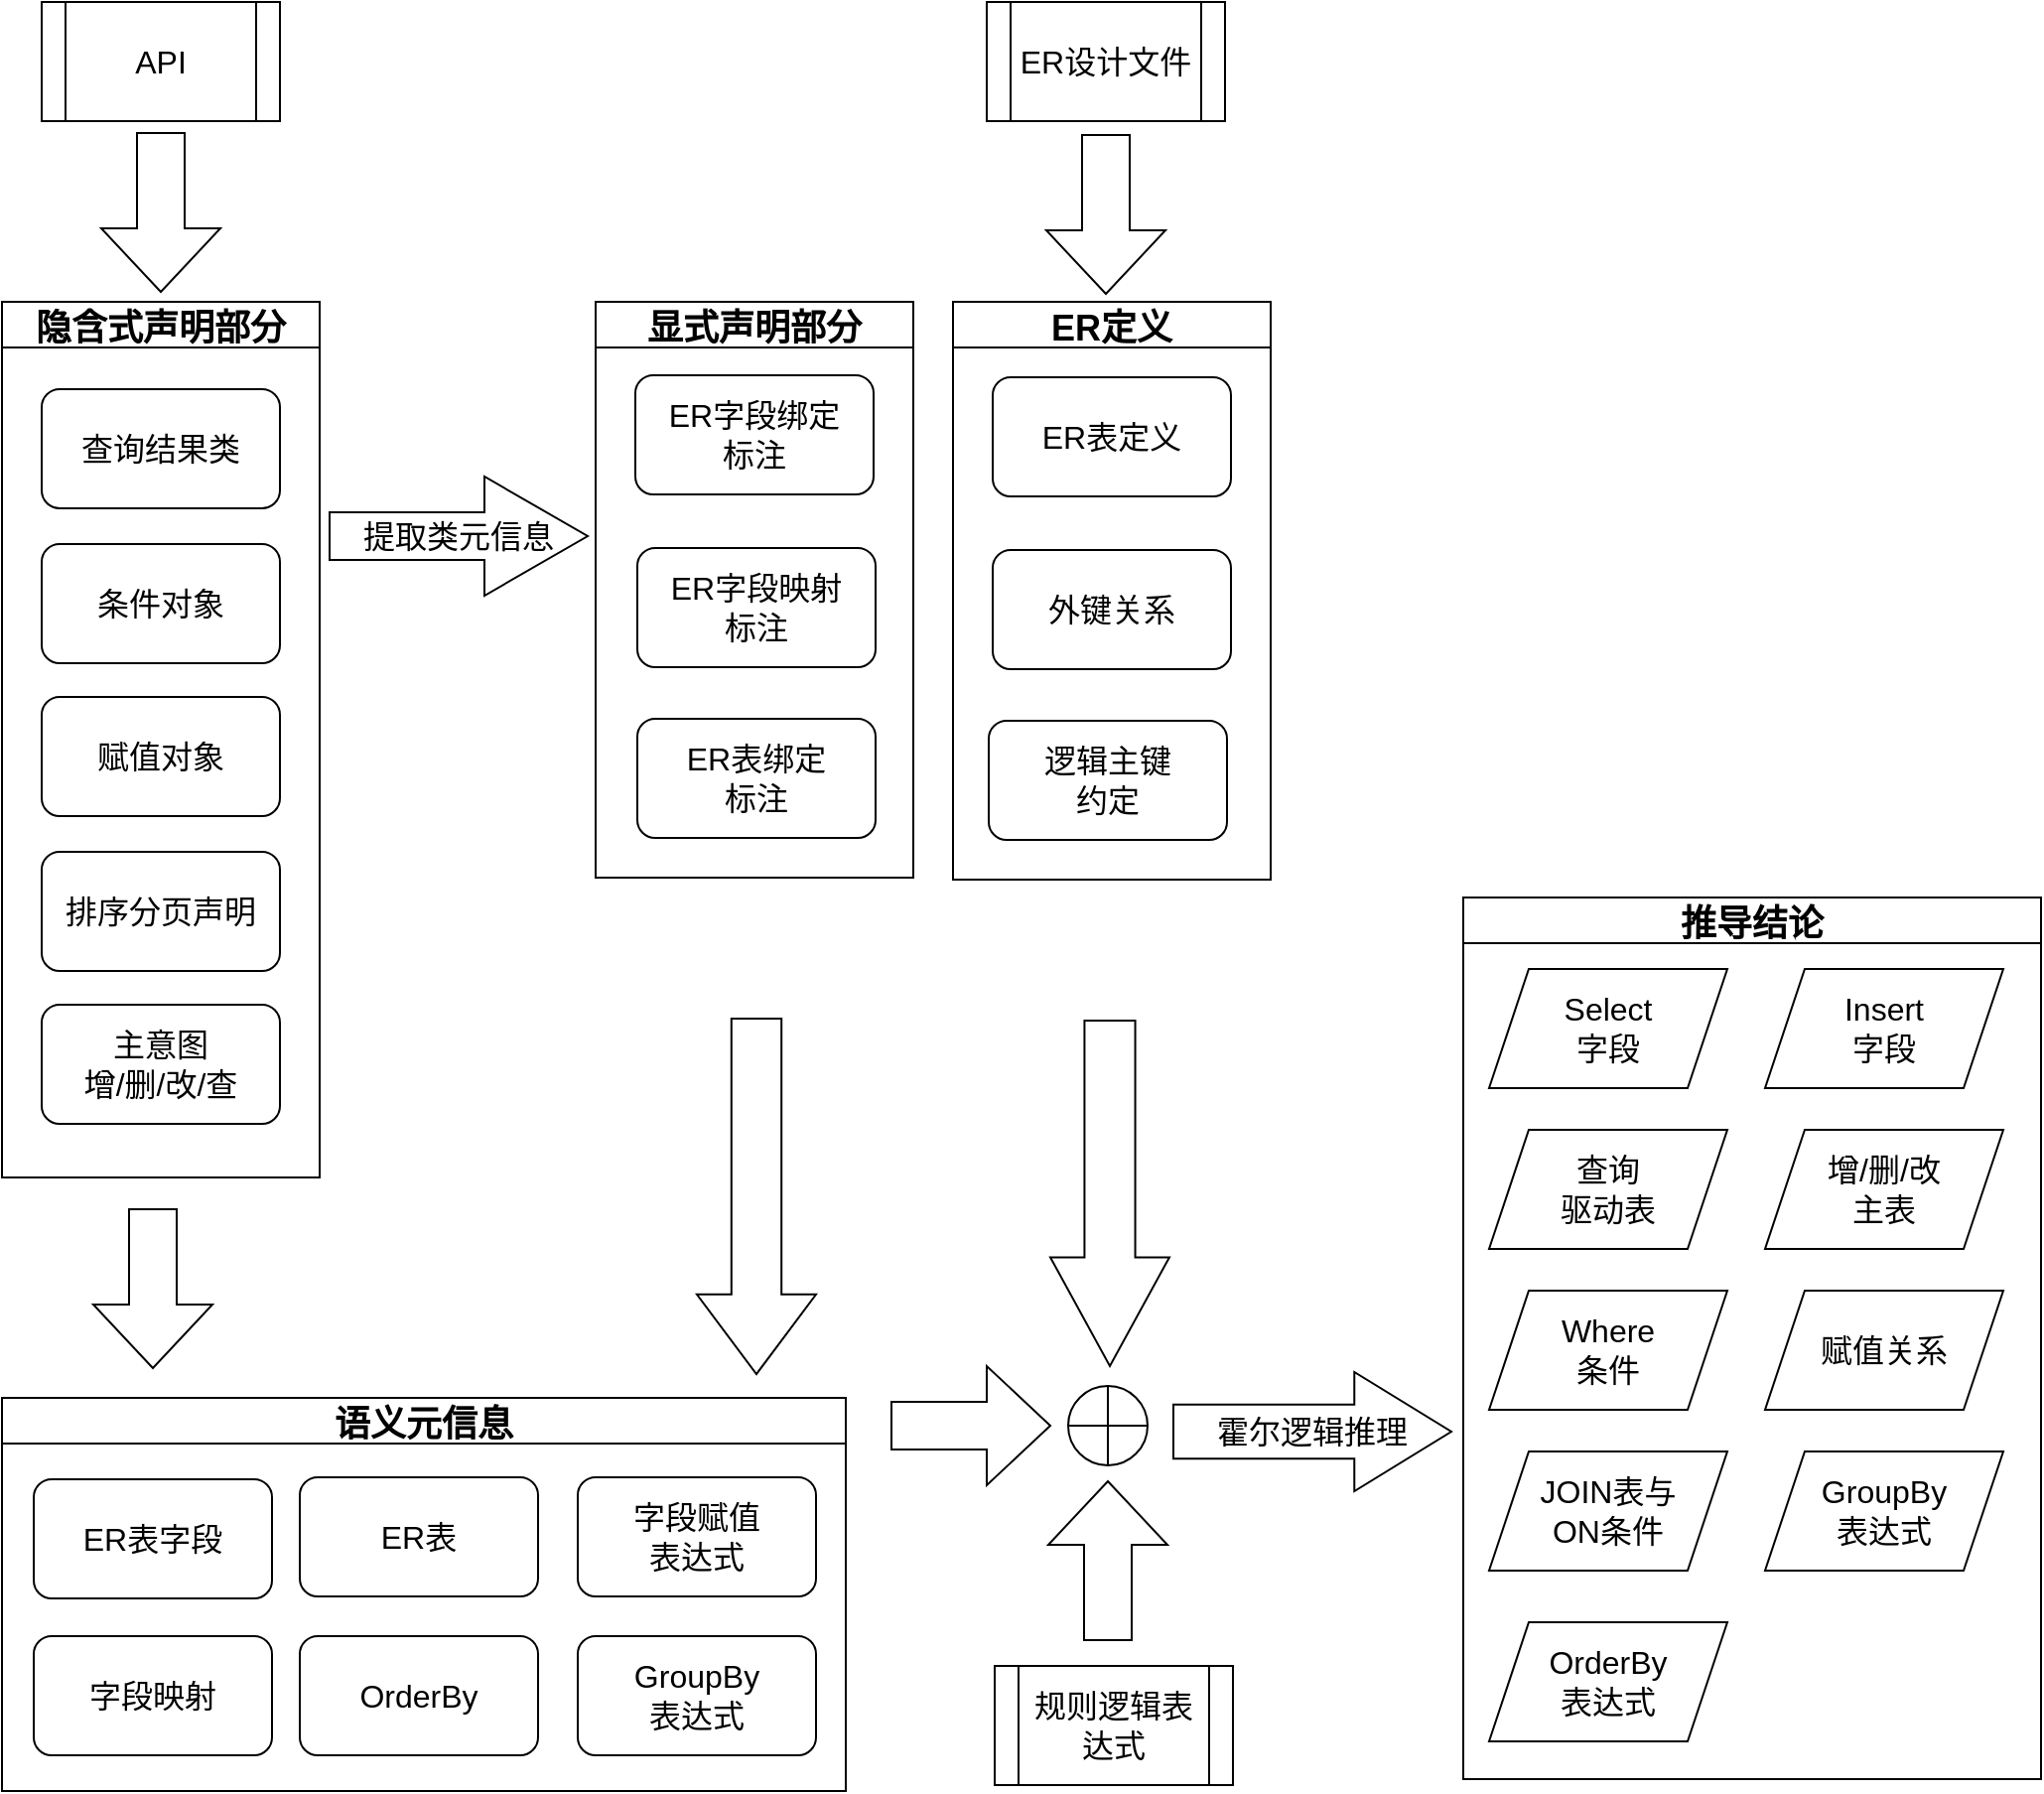 <mxfile version="20.5.1" type="github">
  <diagram name="推导原理示意图" id="5d7acffa-a066-3a61-03fe-96351882024d">
    <mxGraphModel dx="1364" dy="1728" grid="0" gridSize="10" guides="0" tooltips="1" connect="1" arrows="1" fold="1" page="1" pageScale="1" pageWidth="1100" pageHeight="850" background="#ffffff" math="0" shadow="0">
      <root>
        <mxCell id="0" />
        <mxCell id="1" parent="0" />
        <mxCell id="6CtU652WKUI4UOQ74HAb-1" value="条件对象" style="rounded=1;whiteSpace=wrap;html=1;fontSize=16;" vertex="1" parent="1">
          <mxGeometry x="40" y="272" width="120" height="60" as="geometry" />
        </mxCell>
        <mxCell id="6CtU652WKUI4UOQ74HAb-2" value="ER表字段" style="rounded=1;whiteSpace=wrap;html=1;fontSize=16;" vertex="1" parent="1">
          <mxGeometry x="36" y="743" width="120" height="60" as="geometry" />
        </mxCell>
        <mxCell id="6CtU652WKUI4UOQ74HAb-4" value="赋值对象" style="rounded=1;whiteSpace=wrap;html=1;fontSize=16;" vertex="1" parent="1">
          <mxGeometry x="40" y="349" width="120" height="60" as="geometry" />
        </mxCell>
        <mxCell id="6CtU652WKUI4UOQ74HAb-5" value="排序分页声明" style="rounded=1;whiteSpace=wrap;html=1;fontSize=16;" vertex="1" parent="1">
          <mxGeometry x="40" y="427" width="120" height="60" as="geometry" />
        </mxCell>
        <mxCell id="6CtU652WKUI4UOQ74HAb-6" value="主意图&lt;br style=&quot;font-size: 16px;&quot;&gt;增/删/改/查" style="rounded=1;whiteSpace=wrap;html=1;fontSize=16;" vertex="1" parent="1">
          <mxGeometry x="40" y="504" width="120" height="60" as="geometry" />
        </mxCell>
        <mxCell id="6CtU652WKUI4UOQ74HAb-7" value="API" style="shape=process;whiteSpace=wrap;html=1;backgroundOutline=1;fontSize=16;" vertex="1" parent="1">
          <mxGeometry x="40" y="-1" width="120" height="60" as="geometry" />
        </mxCell>
        <mxCell id="6CtU652WKUI4UOQ74HAb-8" value="" style="shape=singleArrow;whiteSpace=wrap;html=1;arrowWidth=0.4;arrowSize=0.4;direction=south;fontSize=16;" vertex="1" parent="1">
          <mxGeometry x="70" y="65" width="60" height="80" as="geometry" />
        </mxCell>
        <mxCell id="6CtU652WKUI4UOQ74HAb-10" value="提取类元信息" style="shape=singleArrow;whiteSpace=wrap;html=1;arrowWidth=0.4;arrowSize=0.4;fontSize=16;" vertex="1" parent="1">
          <mxGeometry x="185" y="238" width="130" height="60" as="geometry" />
        </mxCell>
        <mxCell id="6CtU652WKUI4UOQ74HAb-12" value="ER设计文件" style="shape=process;whiteSpace=wrap;html=1;backgroundOutline=1;fontSize=16;" vertex="1" parent="1">
          <mxGeometry x="516" y="-1" width="120" height="60" as="geometry" />
        </mxCell>
        <mxCell id="6CtU652WKUI4UOQ74HAb-19" value="查询结果类" style="rounded=1;whiteSpace=wrap;html=1;fontSize=16;" vertex="1" parent="1">
          <mxGeometry x="40" y="194" width="120" height="60" as="geometry" />
        </mxCell>
        <mxCell id="6CtU652WKUI4UOQ74HAb-35" value="隐含式声明部分" style="swimlane;fontSize=18;" vertex="1" parent="1">
          <mxGeometry x="20" y="150" width="160" height="441" as="geometry" />
        </mxCell>
        <mxCell id="6CtU652WKUI4UOQ74HAb-37" value="显式声明部分" style="swimlane;fontSize=18;" vertex="1" parent="1">
          <mxGeometry x="319" y="150" width="160" height="290" as="geometry" />
        </mxCell>
        <mxCell id="6CtU652WKUI4UOQ74HAb-38" value="ER表绑定&lt;br&gt;标注" style="rounded=1;whiteSpace=wrap;html=1;fontSize=16;" vertex="1" parent="6CtU652WKUI4UOQ74HAb-37">
          <mxGeometry x="21" y="210" width="120" height="60" as="geometry" />
        </mxCell>
        <mxCell id="6CtU652WKUI4UOQ74HAb-36" value="ER字段映射&lt;br&gt;标注" style="rounded=1;whiteSpace=wrap;html=1;fontSize=16;" vertex="1" parent="6CtU652WKUI4UOQ74HAb-37">
          <mxGeometry x="21" y="124" width="120" height="60" as="geometry" />
        </mxCell>
        <mxCell id="6CtU652WKUI4UOQ74HAb-11" value="ER字段绑定&lt;br&gt;标注" style="rounded=1;whiteSpace=wrap;html=1;fontSize=16;" vertex="1" parent="6CtU652WKUI4UOQ74HAb-37">
          <mxGeometry x="20" y="37" width="120" height="60" as="geometry" />
        </mxCell>
        <mxCell id="6CtU652WKUI4UOQ74HAb-39" value="" style="shape=singleArrow;whiteSpace=wrap;html=1;arrowWidth=0.42;arrowSize=0.224;direction=south;fontSize=16;" vertex="1" parent="1">
          <mxGeometry x="370" y="511" width="60" height="179" as="geometry" />
        </mxCell>
        <mxCell id="6CtU652WKUI4UOQ74HAb-40" value="" style="shape=orEllipse;perimeter=ellipsePerimeter;whiteSpace=wrap;html=1;backgroundOutline=1;fontSize=16;" vertex="1" parent="1">
          <mxGeometry x="557" y="696" width="40" height="40" as="geometry" />
        </mxCell>
        <mxCell id="6CtU652WKUI4UOQ74HAb-41" value="推导结论" style="swimlane;fontSize=18;" vertex="1" parent="1">
          <mxGeometry x="756" y="450" width="291" height="444" as="geometry" />
        </mxCell>
        <mxCell id="6CtU652WKUI4UOQ74HAb-23" value="Insert&lt;br&gt;字段" style="shape=parallelogram;perimeter=parallelogramPerimeter;whiteSpace=wrap;html=1;fixedSize=1;fontSize=16;" vertex="1" parent="6CtU652WKUI4UOQ74HAb-41">
          <mxGeometry x="152" y="36" width="120" height="60" as="geometry" />
        </mxCell>
        <mxCell id="6CtU652WKUI4UOQ74HAb-27" value="赋值关系" style="shape=parallelogram;perimeter=parallelogramPerimeter;whiteSpace=wrap;html=1;fixedSize=1;fontSize=16;" vertex="1" parent="6CtU652WKUI4UOQ74HAb-41">
          <mxGeometry x="152" y="198" width="120" height="60" as="geometry" />
        </mxCell>
        <mxCell id="6CtU652WKUI4UOQ74HAb-24" value="增/删/改&lt;br&gt;主表" style="shape=parallelogram;perimeter=parallelogramPerimeter;whiteSpace=wrap;html=1;fixedSize=1;fontSize=16;" vertex="1" parent="6CtU652WKUI4UOQ74HAb-41">
          <mxGeometry x="152" y="117" width="120" height="60" as="geometry" />
        </mxCell>
        <mxCell id="6CtU652WKUI4UOQ74HAb-21" value="JOIN表与&lt;br&gt;ON条件" style="shape=parallelogram;perimeter=parallelogramPerimeter;whiteSpace=wrap;html=1;fixedSize=1;fontSize=16;" vertex="1" parent="6CtU652WKUI4UOQ74HAb-41">
          <mxGeometry x="13" y="279" width="120" height="60" as="geometry" />
        </mxCell>
        <mxCell id="6CtU652WKUI4UOQ74HAb-22" value="Where&lt;br&gt;条件" style="shape=parallelogram;perimeter=parallelogramPerimeter;whiteSpace=wrap;html=1;fixedSize=1;fontSize=16;" vertex="1" parent="6CtU652WKUI4UOQ74HAb-41">
          <mxGeometry x="13" y="198" width="120" height="60" as="geometry" />
        </mxCell>
        <mxCell id="6CtU652WKUI4UOQ74HAb-25" value="OrderBy&lt;br&gt;表达式" style="shape=parallelogram;perimeter=parallelogramPerimeter;whiteSpace=wrap;html=1;fixedSize=1;fontSize=16;" vertex="1" parent="6CtU652WKUI4UOQ74HAb-41">
          <mxGeometry x="13" y="365" width="120" height="60" as="geometry" />
        </mxCell>
        <mxCell id="6CtU652WKUI4UOQ74HAb-26" value="GroupBy&lt;br&gt;表达式" style="shape=parallelogram;perimeter=parallelogramPerimeter;whiteSpace=wrap;html=1;fixedSize=1;fontSize=16;" vertex="1" parent="6CtU652WKUI4UOQ74HAb-41">
          <mxGeometry x="152" y="279" width="120" height="60" as="geometry" />
        </mxCell>
        <mxCell id="6CtU652WKUI4UOQ74HAb-18" value="Select&lt;br&gt;字段" style="shape=parallelogram;perimeter=parallelogramPerimeter;whiteSpace=wrap;html=1;fixedSize=1;fontSize=16;" vertex="1" parent="6CtU652WKUI4UOQ74HAb-41">
          <mxGeometry x="13" y="36" width="120" height="60" as="geometry" />
        </mxCell>
        <mxCell id="6CtU652WKUI4UOQ74HAb-20" value="查询&lt;br&gt;驱动表" style="shape=parallelogram;perimeter=parallelogramPerimeter;whiteSpace=wrap;html=1;fixedSize=1;fontSize=16;" vertex="1" parent="6CtU652WKUI4UOQ74HAb-41">
          <mxGeometry x="13" y="117" width="120" height="60" as="geometry" />
        </mxCell>
        <mxCell id="6CtU652WKUI4UOQ74HAb-44" value="语义元信息" style="swimlane;fontSize=18;startSize=23;" vertex="1" parent="1">
          <mxGeometry x="20" y="702" width="425" height="198" as="geometry" />
        </mxCell>
        <mxCell id="6CtU652WKUI4UOQ74HAb-28" value="字段映射" style="rounded=1;whiteSpace=wrap;html=1;fontSize=16;" vertex="1" parent="6CtU652WKUI4UOQ74HAb-44">
          <mxGeometry x="16" y="120" width="120" height="60" as="geometry" />
        </mxCell>
        <mxCell id="6CtU652WKUI4UOQ74HAb-31" value="OrderBy" style="rounded=1;whiteSpace=wrap;html=1;fontSize=16;" vertex="1" parent="6CtU652WKUI4UOQ74HAb-44">
          <mxGeometry x="150" y="120" width="120" height="60" as="geometry" />
        </mxCell>
        <mxCell id="6CtU652WKUI4UOQ74HAb-33" value="字段赋值&lt;br&gt;表达式" style="rounded=1;whiteSpace=wrap;html=1;fontSize=16;" vertex="1" parent="6CtU652WKUI4UOQ74HAb-44">
          <mxGeometry x="290" y="40" width="120" height="60" as="geometry" />
        </mxCell>
        <mxCell id="6CtU652WKUI4UOQ74HAb-32" value="GroupBy&lt;br&gt;表达式" style="rounded=1;whiteSpace=wrap;html=1;fontSize=16;" vertex="1" parent="6CtU652WKUI4UOQ74HAb-44">
          <mxGeometry x="290" y="120" width="120" height="60" as="geometry" />
        </mxCell>
        <mxCell id="6CtU652WKUI4UOQ74HAb-3" value="ER表" style="rounded=1;whiteSpace=wrap;html=1;fontSize=16;" vertex="1" parent="6CtU652WKUI4UOQ74HAb-44">
          <mxGeometry x="150" y="40" width="120" height="60" as="geometry" />
        </mxCell>
        <mxCell id="6CtU652WKUI4UOQ74HAb-45" value="ER定义" style="swimlane;fontSize=18;" vertex="1" parent="1">
          <mxGeometry x="499" y="150" width="160" height="291" as="geometry" />
        </mxCell>
        <mxCell id="6CtU652WKUI4UOQ74HAb-14" value="外键关系" style="rounded=1;whiteSpace=wrap;html=1;fontSize=16;" vertex="1" parent="6CtU652WKUI4UOQ74HAb-45">
          <mxGeometry x="20" y="125" width="120" height="60" as="geometry" />
        </mxCell>
        <mxCell id="6CtU652WKUI4UOQ74HAb-15" value="逻辑主键&lt;br&gt;约定" style="rounded=1;whiteSpace=wrap;html=1;fontSize=16;" vertex="1" parent="6CtU652WKUI4UOQ74HAb-45">
          <mxGeometry x="18" y="211" width="120" height="60" as="geometry" />
        </mxCell>
        <mxCell id="6CtU652WKUI4UOQ74HAb-13" value="ER表定义" style="rounded=1;whiteSpace=wrap;html=1;fontSize=16;" vertex="1" parent="6CtU652WKUI4UOQ74HAb-45">
          <mxGeometry x="20" y="38" width="120" height="60" as="geometry" />
        </mxCell>
        <mxCell id="6CtU652WKUI4UOQ74HAb-47" value="" style="shape=singleArrow;whiteSpace=wrap;html=1;arrowWidth=0.426;arrowSize=0.315;direction=south;fontSize=16;" vertex="1" parent="1">
          <mxGeometry x="548" y="512" width="60" height="174" as="geometry" />
        </mxCell>
        <mxCell id="6CtU652WKUI4UOQ74HAb-48" value="" style="shape=singleArrow;whiteSpace=wrap;html=1;arrowWidth=0.4;arrowSize=0.4;direction=south;fontSize=16;" vertex="1" parent="1">
          <mxGeometry x="66" y="607" width="60" height="80" as="geometry" />
        </mxCell>
        <mxCell id="6CtU652WKUI4UOQ74HAb-50" value="" style="shape=singleArrow;whiteSpace=wrap;html=1;arrowWidth=0.4;arrowSize=0.4;direction=north;fontSize=16;" vertex="1" parent="1">
          <mxGeometry x="547" y="744" width="60" height="80" as="geometry" />
        </mxCell>
        <mxCell id="6CtU652WKUI4UOQ74HAb-51" value="霍尔逻辑推理" style="shape=singleArrow;whiteSpace=wrap;html=1;arrowWidth=0.454;arrowSize=0.349;direction=east;fontSize=16;" vertex="1" parent="1">
          <mxGeometry x="610" y="689" width="140" height="60" as="geometry" />
        </mxCell>
        <mxCell id="6CtU652WKUI4UOQ74HAb-52" value="规则逻辑表达式" style="shape=process;whiteSpace=wrap;html=1;backgroundOutline=1;fontSize=16;" vertex="1" parent="1">
          <mxGeometry x="520" y="837" width="120" height="60" as="geometry" />
        </mxCell>
        <mxCell id="6CtU652WKUI4UOQ74HAb-53" value="" style="shape=singleArrow;whiteSpace=wrap;html=1;arrowWidth=0.4;arrowSize=0.4;direction=east;fontSize=16;" vertex="1" parent="1">
          <mxGeometry x="468" y="686" width="80" height="60" as="geometry" />
        </mxCell>
        <mxCell id="6CtU652WKUI4UOQ74HAb-55" value="" style="shape=singleArrow;whiteSpace=wrap;html=1;arrowWidth=0.4;arrowSize=0.4;direction=south;fontSize=16;" vertex="1" parent="1">
          <mxGeometry x="546" y="66" width="60" height="80" as="geometry" />
        </mxCell>
      </root>
    </mxGraphModel>
  </diagram>
</mxfile>
